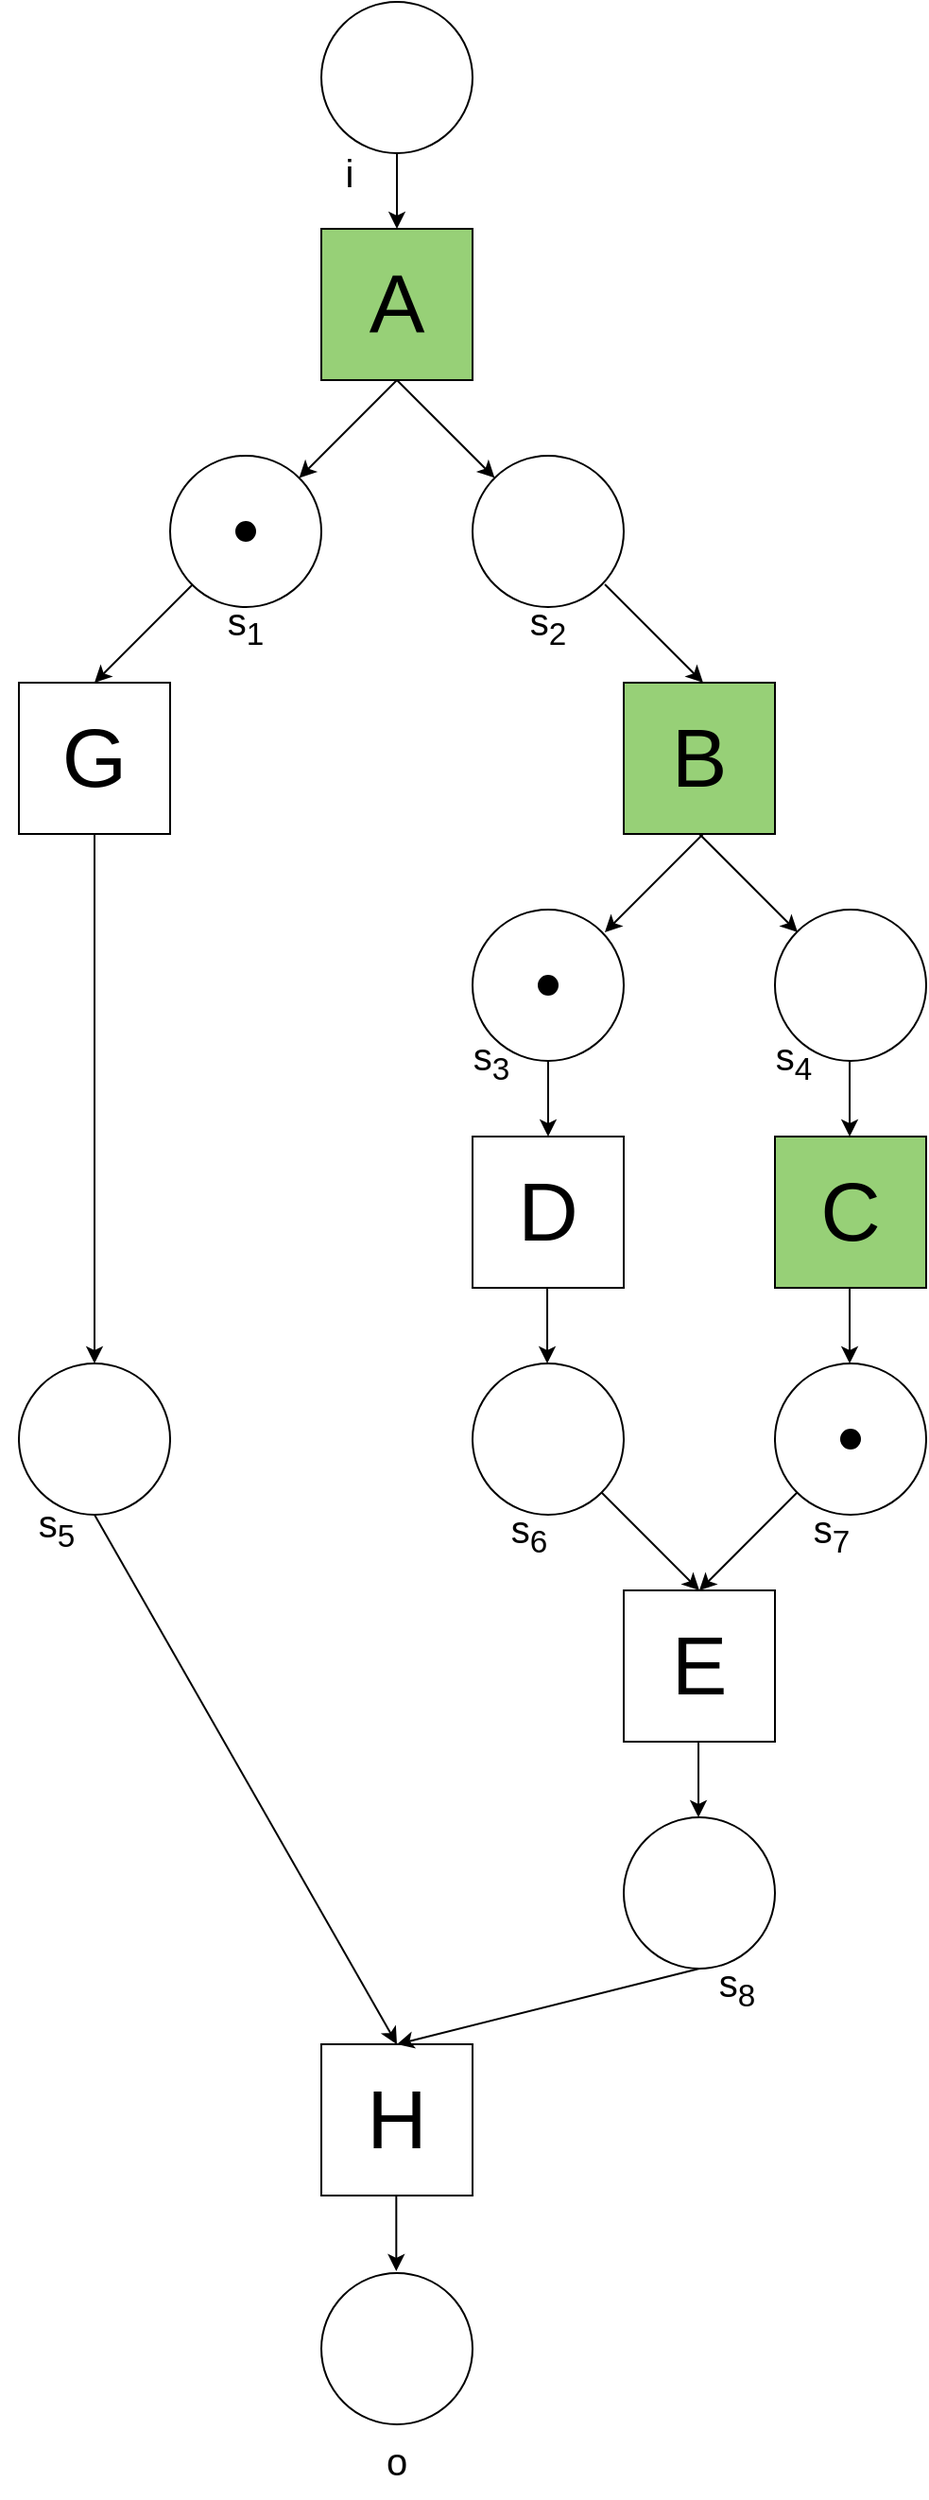 <mxfile version="22.1.20" type="device">
  <diagram name="Seite-1" id="WX4k9dO9Yg37gr_DOy8r">
    <mxGraphModel dx="2206" dy="1203" grid="1" gridSize="10" guides="1" tooltips="1" connect="1" arrows="1" fold="1" page="1" pageScale="1" pageWidth="1169" pageHeight="827" background="#FFFFFF" math="0" shadow="0">
      <root>
        <mxCell id="0" />
        <mxCell id="1" parent="0" />
        <mxCell id="SZGSnJeuWU-l9K6wn3Cd-1" value="" style="ellipse;whiteSpace=wrap;html=1;aspect=fixed;" vertex="1" parent="1">
          <mxGeometry x="240" y="40" width="80" height="80" as="geometry" />
        </mxCell>
        <mxCell id="SZGSnJeuWU-l9K6wn3Cd-2" value="A" style="rounded=0;whiteSpace=wrap;html=1;fontSize=44;fillColor=#97D077;" vertex="1" parent="1">
          <mxGeometry x="240" y="160" width="80" height="80" as="geometry" />
        </mxCell>
        <mxCell id="SZGSnJeuWU-l9K6wn3Cd-3" value="" style="ellipse;whiteSpace=wrap;html=1;aspect=fixed;" vertex="1" parent="1">
          <mxGeometry x="160" y="280" width="80" height="80" as="geometry" />
        </mxCell>
        <mxCell id="SZGSnJeuWU-l9K6wn3Cd-4" value="" style="ellipse;whiteSpace=wrap;html=1;aspect=fixed;" vertex="1" parent="1">
          <mxGeometry x="320" y="280" width="80" height="80" as="geometry" />
        </mxCell>
        <mxCell id="SZGSnJeuWU-l9K6wn3Cd-5" value="B" style="rounded=0;whiteSpace=wrap;html=1;fontSize=44;fillColor=#97D077;" vertex="1" parent="1">
          <mxGeometry x="400" y="400" width="80" height="80" as="geometry" />
        </mxCell>
        <mxCell id="SZGSnJeuWU-l9K6wn3Cd-6" value="G" style="rounded=0;whiteSpace=wrap;html=1;fontSize=44;" vertex="1" parent="1">
          <mxGeometry x="80" y="400" width="80" height="80" as="geometry" />
        </mxCell>
        <mxCell id="SZGSnJeuWU-l9K6wn3Cd-7" value="C" style="rounded=0;whiteSpace=wrap;html=1;fontSize=44;fillColor=#97D077;" vertex="1" parent="1">
          <mxGeometry x="480" y="640" width="80" height="80" as="geometry" />
        </mxCell>
        <mxCell id="SZGSnJeuWU-l9K6wn3Cd-8" value="" style="ellipse;whiteSpace=wrap;html=1;aspect=fixed;" vertex="1" parent="1">
          <mxGeometry x="80" y="760" width="80" height="80" as="geometry" />
        </mxCell>
        <mxCell id="SZGSnJeuWU-l9K6wn3Cd-9" value="" style="ellipse;whiteSpace=wrap;html=1;aspect=fixed;" vertex="1" parent="1">
          <mxGeometry x="320" y="520" width="80" height="80" as="geometry" />
        </mxCell>
        <mxCell id="SZGSnJeuWU-l9K6wn3Cd-10" value="" style="ellipse;whiteSpace=wrap;html=1;aspect=fixed;" vertex="1" parent="1">
          <mxGeometry x="480" y="520" width="80" height="80" as="geometry" />
        </mxCell>
        <mxCell id="SZGSnJeuWU-l9K6wn3Cd-11" value="D" style="rounded=0;whiteSpace=wrap;html=1;fontSize=44;" vertex="1" parent="1">
          <mxGeometry x="320" y="640" width="80" height="80" as="geometry" />
        </mxCell>
        <mxCell id="SZGSnJeuWU-l9K6wn3Cd-12" value="" style="ellipse;whiteSpace=wrap;html=1;aspect=fixed;" vertex="1" parent="1">
          <mxGeometry x="480" y="760" width="80" height="80" as="geometry" />
        </mxCell>
        <mxCell id="SZGSnJeuWU-l9K6wn3Cd-13" value="" style="ellipse;whiteSpace=wrap;html=1;aspect=fixed;" vertex="1" parent="1">
          <mxGeometry x="320" y="760" width="80" height="80" as="geometry" />
        </mxCell>
        <mxCell id="SZGSnJeuWU-l9K6wn3Cd-14" value="E" style="rounded=0;whiteSpace=wrap;html=1;fontSize=44;" vertex="1" parent="1">
          <mxGeometry x="400" y="880" width="80" height="80" as="geometry" />
        </mxCell>
        <mxCell id="SZGSnJeuWU-l9K6wn3Cd-15" value="" style="ellipse;whiteSpace=wrap;html=1;aspect=fixed;" vertex="1" parent="1">
          <mxGeometry x="400" y="1000" width="80" height="80" as="geometry" />
        </mxCell>
        <mxCell id="SZGSnJeuWU-l9K6wn3Cd-16" value="H" style="rounded=0;whiteSpace=wrap;html=1;fontSize=44;" vertex="1" parent="1">
          <mxGeometry x="240" y="1120" width="80" height="80" as="geometry" />
        </mxCell>
        <mxCell id="SZGSnJeuWU-l9K6wn3Cd-17" value="" style="ellipse;whiteSpace=wrap;html=1;aspect=fixed;" vertex="1" parent="1">
          <mxGeometry x="240" y="1241" width="80" height="80" as="geometry" />
        </mxCell>
        <mxCell id="SZGSnJeuWU-l9K6wn3Cd-18" value="" style="endArrow=classic;html=1;rounded=0;curved=1;exitX=0.5;exitY=1;exitDx=0;exitDy=0;entryX=0.5;entryY=0;entryDx=0;entryDy=0;" edge="1" parent="1" source="SZGSnJeuWU-l9K6wn3Cd-1" target="SZGSnJeuWU-l9K6wn3Cd-2">
          <mxGeometry width="50" height="50" relative="1" as="geometry">
            <mxPoint x="340" y="370" as="sourcePoint" />
            <mxPoint x="380" y="370" as="targetPoint" />
          </mxGeometry>
        </mxCell>
        <mxCell id="SZGSnJeuWU-l9K6wn3Cd-19" value="" style="endArrow=classic;html=1;rounded=0;curved=1;exitX=0.5;exitY=1;exitDx=0;exitDy=0;entryX=0;entryY=0;entryDx=0;entryDy=0;" edge="1" parent="1" source="SZGSnJeuWU-l9K6wn3Cd-2" target="SZGSnJeuWU-l9K6wn3Cd-4">
          <mxGeometry width="50" height="50" relative="1" as="geometry">
            <mxPoint x="340" y="370" as="sourcePoint" />
            <mxPoint x="380" y="370" as="targetPoint" />
          </mxGeometry>
        </mxCell>
        <mxCell id="SZGSnJeuWU-l9K6wn3Cd-20" value="" style="endArrow=classic;html=1;rounded=0;curved=1;exitX=0.5;exitY=1;exitDx=0;exitDy=0;entryX=1;entryY=0;entryDx=0;entryDy=0;" edge="1" parent="1" source="SZGSnJeuWU-l9K6wn3Cd-2" target="SZGSnJeuWU-l9K6wn3Cd-3">
          <mxGeometry width="50" height="50" relative="1" as="geometry">
            <mxPoint x="290" y="250" as="sourcePoint" />
            <mxPoint x="342" y="302" as="targetPoint" />
          </mxGeometry>
        </mxCell>
        <mxCell id="SZGSnJeuWU-l9K6wn3Cd-21" value="" style="endArrow=classic;html=1;rounded=0;curved=1;exitX=0.5;exitY=1;exitDx=0;exitDy=0;entryX=1;entryY=0;entryDx=0;entryDy=0;" edge="1" parent="1">
          <mxGeometry width="50" height="50" relative="1" as="geometry">
            <mxPoint x="172" y="348" as="sourcePoint" />
            <mxPoint x="120" y="400" as="targetPoint" />
          </mxGeometry>
        </mxCell>
        <mxCell id="SZGSnJeuWU-l9K6wn3Cd-22" value="" style="endArrow=classic;html=1;rounded=0;curved=1;exitX=0.5;exitY=1;exitDx=0;exitDy=0;entryX=0;entryY=0;entryDx=0;entryDy=0;" edge="1" parent="1">
          <mxGeometry width="50" height="50" relative="1" as="geometry">
            <mxPoint x="390" y="348" as="sourcePoint" />
            <mxPoint x="442" y="400" as="targetPoint" />
          </mxGeometry>
        </mxCell>
        <mxCell id="SZGSnJeuWU-l9K6wn3Cd-23" value="" style="endArrow=classic;html=1;rounded=0;curved=1;exitX=0.5;exitY=1;exitDx=0;exitDy=0;entryX=0;entryY=0;entryDx=0;entryDy=0;" edge="1" parent="1">
          <mxGeometry width="50" height="50" relative="1" as="geometry">
            <mxPoint x="440" y="480" as="sourcePoint" />
            <mxPoint x="492" y="532" as="targetPoint" />
          </mxGeometry>
        </mxCell>
        <mxCell id="SZGSnJeuWU-l9K6wn3Cd-25" value="" style="endArrow=classic;html=1;rounded=0;curved=1;exitX=0.5;exitY=1;exitDx=0;exitDy=0;entryX=1;entryY=0;entryDx=0;entryDy=0;" edge="1" parent="1">
          <mxGeometry width="50" height="50" relative="1" as="geometry">
            <mxPoint x="442" y="480" as="sourcePoint" />
            <mxPoint x="390" y="532" as="targetPoint" />
          </mxGeometry>
        </mxCell>
        <mxCell id="SZGSnJeuWU-l9K6wn3Cd-26" value="" style="endArrow=classic;html=1;rounded=0;curved=1;entryX=0.5;entryY=0;entryDx=0;entryDy=0;exitX=0;exitY=1;exitDx=0;exitDy=0;" edge="1" parent="1" source="SZGSnJeuWU-l9K6wn3Cd-12" target="SZGSnJeuWU-l9K6wn3Cd-14">
          <mxGeometry width="50" height="50" relative="1" as="geometry">
            <mxPoint x="460" y="820" as="sourcePoint" />
            <mxPoint x="450" y="827" as="targetPoint" />
          </mxGeometry>
        </mxCell>
        <mxCell id="SZGSnJeuWU-l9K6wn3Cd-28" value="" style="endArrow=classic;html=1;rounded=0;curved=1;entryX=0.5;entryY=0;entryDx=0;entryDy=0;exitX=1;exitY=1;exitDx=0;exitDy=0;" edge="1" parent="1" source="SZGSnJeuWU-l9K6wn3Cd-13" target="SZGSnJeuWU-l9K6wn3Cd-14">
          <mxGeometry width="50" height="50" relative="1" as="geometry">
            <mxPoint x="380" y="850" as="sourcePoint" />
            <mxPoint x="450" y="827" as="targetPoint" />
          </mxGeometry>
        </mxCell>
        <mxCell id="SZGSnJeuWU-l9K6wn3Cd-29" value="" style="endArrow=classic;html=1;rounded=0;curved=1;exitX=0.5;exitY=1;exitDx=0;exitDy=0;entryX=0.5;entryY=0;entryDx=0;entryDy=0;" edge="1" parent="1" source="SZGSnJeuWU-l9K6wn3Cd-9" target="SZGSnJeuWU-l9K6wn3Cd-11">
          <mxGeometry width="50" height="50" relative="1" as="geometry">
            <mxPoint x="340" y="650" as="sourcePoint" />
            <mxPoint x="380" y="650" as="targetPoint" />
          </mxGeometry>
        </mxCell>
        <mxCell id="SZGSnJeuWU-l9K6wn3Cd-30" value="" style="endArrow=classic;html=1;rounded=0;curved=1;exitX=0.5;exitY=1;exitDx=0;exitDy=0;entryX=0.5;entryY=0;entryDx=0;entryDy=0;" edge="1" parent="1">
          <mxGeometry width="50" height="50" relative="1" as="geometry">
            <mxPoint x="519.52" y="600" as="sourcePoint" />
            <mxPoint x="519.52" y="640" as="targetPoint" />
          </mxGeometry>
        </mxCell>
        <mxCell id="SZGSnJeuWU-l9K6wn3Cd-31" value="" style="endArrow=classic;html=1;rounded=0;curved=1;exitX=0.5;exitY=1;exitDx=0;exitDy=0;entryX=0.5;entryY=0;entryDx=0;entryDy=0;" edge="1" parent="1">
          <mxGeometry width="50" height="50" relative="1" as="geometry">
            <mxPoint x="359.52" y="720" as="sourcePoint" />
            <mxPoint x="359.52" y="760" as="targetPoint" />
          </mxGeometry>
        </mxCell>
        <mxCell id="SZGSnJeuWU-l9K6wn3Cd-32" value="" style="endArrow=classic;html=1;rounded=0;curved=1;exitX=0.5;exitY=1;exitDx=0;exitDy=0;entryX=0.5;entryY=0;entryDx=0;entryDy=0;" edge="1" parent="1">
          <mxGeometry width="50" height="50" relative="1" as="geometry">
            <mxPoint x="519.52" y="720" as="sourcePoint" />
            <mxPoint x="519.52" y="760" as="targetPoint" />
          </mxGeometry>
        </mxCell>
        <mxCell id="SZGSnJeuWU-l9K6wn3Cd-34" value="" style="endArrow=classic;html=1;rounded=0;curved=1;entryX=0.5;entryY=0;entryDx=0;entryDy=0;exitX=0.5;exitY=1;exitDx=0;exitDy=0;" edge="1" parent="1" source="SZGSnJeuWU-l9K6wn3Cd-6" target="SZGSnJeuWU-l9K6wn3Cd-8">
          <mxGeometry width="50" height="50" relative="1" as="geometry">
            <mxPoint x="150" y="510" as="sourcePoint" />
            <mxPoint x="160" y="500" as="targetPoint" />
          </mxGeometry>
        </mxCell>
        <mxCell id="SZGSnJeuWU-l9K6wn3Cd-36" value="" style="endArrow=classic;html=1;rounded=0;curved=1;entryX=0.5;entryY=0;entryDx=0;entryDy=0;exitX=0.5;exitY=1;exitDx=0;exitDy=0;" edge="1" parent="1" source="SZGSnJeuWU-l9K6wn3Cd-8" target="SZGSnJeuWU-l9K6wn3Cd-16">
          <mxGeometry width="50" height="50" relative="1" as="geometry">
            <mxPoint x="120" y="620" as="sourcePoint" />
            <mxPoint x="270" y="930" as="targetPoint" />
          </mxGeometry>
        </mxCell>
        <mxCell id="SZGSnJeuWU-l9K6wn3Cd-37" value="" style="endArrow=classic;html=1;rounded=0;curved=1;exitX=0.5;exitY=1;exitDx=0;exitDy=0;entryX=0.5;entryY=0;entryDx=0;entryDy=0;" edge="1" parent="1" source="SZGSnJeuWU-l9K6wn3Cd-15" target="SZGSnJeuWU-l9K6wn3Cd-16">
          <mxGeometry width="50" height="50" relative="1" as="geometry">
            <mxPoint x="340" y="850" as="sourcePoint" />
            <mxPoint x="310" y="1070" as="targetPoint" />
          </mxGeometry>
        </mxCell>
        <mxCell id="SZGSnJeuWU-l9K6wn3Cd-38" value="" style="endArrow=classic;html=1;rounded=0;curved=1;exitX=0.5;exitY=1;exitDx=0;exitDy=0;entryX=0.5;entryY=0;entryDx=0;entryDy=0;" edge="1" parent="1">
          <mxGeometry width="50" height="50" relative="1" as="geometry">
            <mxPoint x="439.52" y="960" as="sourcePoint" />
            <mxPoint x="439.52" y="1000" as="targetPoint" />
          </mxGeometry>
        </mxCell>
        <mxCell id="SZGSnJeuWU-l9K6wn3Cd-39" value="" style="endArrow=classic;html=1;rounded=0;curved=1;exitX=0.5;exitY=1;exitDx=0;exitDy=0;entryX=0.5;entryY=0;entryDx=0;entryDy=0;" edge="1" parent="1">
          <mxGeometry width="50" height="50" relative="1" as="geometry">
            <mxPoint x="279.66" y="1200" as="sourcePoint" />
            <mxPoint x="279.66" y="1240" as="targetPoint" />
          </mxGeometry>
        </mxCell>
        <mxCell id="SZGSnJeuWU-l9K6wn3Cd-40" value="" style="ellipse;whiteSpace=wrap;html=1;aspect=fixed;fillColor=#000000;" vertex="1" parent="1">
          <mxGeometry x="515" y="795" width="10" height="10" as="geometry" />
        </mxCell>
        <mxCell id="SZGSnJeuWU-l9K6wn3Cd-42" value="s&lt;sub&gt;1&lt;/sub&gt;" style="text;html=1;strokeColor=none;fillColor=none;align=center;verticalAlign=middle;whiteSpace=wrap;rounded=0;fontSize=20;" vertex="1" parent="1">
          <mxGeometry x="170" y="350" width="60" height="40" as="geometry" />
        </mxCell>
        <mxCell id="SZGSnJeuWU-l9K6wn3Cd-43" value="s&lt;sub&gt;2&lt;/sub&gt;" style="text;html=1;strokeColor=none;fillColor=none;align=center;verticalAlign=middle;whiteSpace=wrap;rounded=0;fontSize=20;" vertex="1" parent="1">
          <mxGeometry x="330" y="350" width="60" height="40" as="geometry" />
        </mxCell>
        <mxCell id="SZGSnJeuWU-l9K6wn3Cd-44" value="i" style="text;html=1;strokeColor=none;fillColor=none;align=center;verticalAlign=middle;whiteSpace=wrap;rounded=0;fontSize=20;" vertex="1" parent="1">
          <mxGeometry x="225" y="110" width="60" height="40" as="geometry" />
        </mxCell>
        <mxCell id="SZGSnJeuWU-l9K6wn3Cd-45" value="o" style="text;html=1;strokeColor=none;fillColor=none;align=center;verticalAlign=middle;whiteSpace=wrap;rounded=0;fontSize=20;" vertex="1" parent="1">
          <mxGeometry x="250" y="1320" width="60" height="40" as="geometry" />
        </mxCell>
        <mxCell id="SZGSnJeuWU-l9K6wn3Cd-46" value="s&lt;sub&gt;3&lt;/sub&gt;" style="text;html=1;strokeColor=none;fillColor=none;align=center;verticalAlign=middle;whiteSpace=wrap;rounded=0;fontSize=20;" vertex="1" parent="1">
          <mxGeometry x="300" y="580" width="60" height="40" as="geometry" />
        </mxCell>
        <mxCell id="SZGSnJeuWU-l9K6wn3Cd-47" value="s&lt;sub&gt;4&lt;/sub&gt;" style="text;html=1;strokeColor=none;fillColor=none;align=center;verticalAlign=middle;whiteSpace=wrap;rounded=0;fontSize=20;" vertex="1" parent="1">
          <mxGeometry x="460" y="580" width="60" height="40" as="geometry" />
        </mxCell>
        <mxCell id="SZGSnJeuWU-l9K6wn3Cd-48" value="s&lt;sub&gt;5&lt;/sub&gt;" style="text;html=1;strokeColor=none;fillColor=none;align=center;verticalAlign=middle;whiteSpace=wrap;rounded=0;fontSize=20;" vertex="1" parent="1">
          <mxGeometry x="70" y="827" width="60" height="40" as="geometry" />
        </mxCell>
        <mxCell id="SZGSnJeuWU-l9K6wn3Cd-49" value="s&lt;sub&gt;6&lt;/sub&gt;" style="text;html=1;strokeColor=none;fillColor=none;align=center;verticalAlign=middle;whiteSpace=wrap;rounded=0;fontSize=20;" vertex="1" parent="1">
          <mxGeometry x="320" y="830" width="60" height="40" as="geometry" />
        </mxCell>
        <mxCell id="SZGSnJeuWU-l9K6wn3Cd-50" value="s&lt;sub&gt;7&lt;/sub&gt;" style="text;html=1;strokeColor=none;fillColor=none;align=center;verticalAlign=middle;whiteSpace=wrap;rounded=0;fontSize=20;" vertex="1" parent="1">
          <mxGeometry x="480" y="830" width="60" height="40" as="geometry" />
        </mxCell>
        <mxCell id="SZGSnJeuWU-l9K6wn3Cd-51" value="s&lt;sub&gt;8&lt;/sub&gt;" style="text;html=1;strokeColor=none;fillColor=none;align=center;verticalAlign=middle;whiteSpace=wrap;rounded=0;fontSize=20;" vertex="1" parent="1">
          <mxGeometry x="430" y="1070" width="60" height="40" as="geometry" />
        </mxCell>
        <mxCell id="SZGSnJeuWU-l9K6wn3Cd-53" value="" style="ellipse;whiteSpace=wrap;html=1;aspect=fixed;fillColor=#000000;" vertex="1" parent="1">
          <mxGeometry x="195" y="315" width="10" height="10" as="geometry" />
        </mxCell>
        <mxCell id="SZGSnJeuWU-l9K6wn3Cd-54" value="" style="ellipse;whiteSpace=wrap;html=1;aspect=fixed;fillColor=#000000;" vertex="1" parent="1">
          <mxGeometry x="355" y="555" width="10" height="10" as="geometry" />
        </mxCell>
      </root>
    </mxGraphModel>
  </diagram>
</mxfile>
